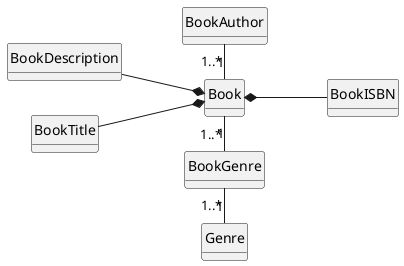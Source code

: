 @startuml
'https://plantuml.com/sequence-diagram

hide circle
hide methods
left to right direction

class Book{}
class BookISBN{}
class BookTitle{}
class BookDescription{}

class BookAuthor{}
class BookGenre{}

class Genre{}

Book *-down- BookISBN
Book *-up- BookTitle
Book *-up- BookDescription

Book "1" -left- "1..*" BookAuthor
BookGenre "1..*" -right- "1" Genre
BookGenre "1..*" -left- "1" Book

@enduml